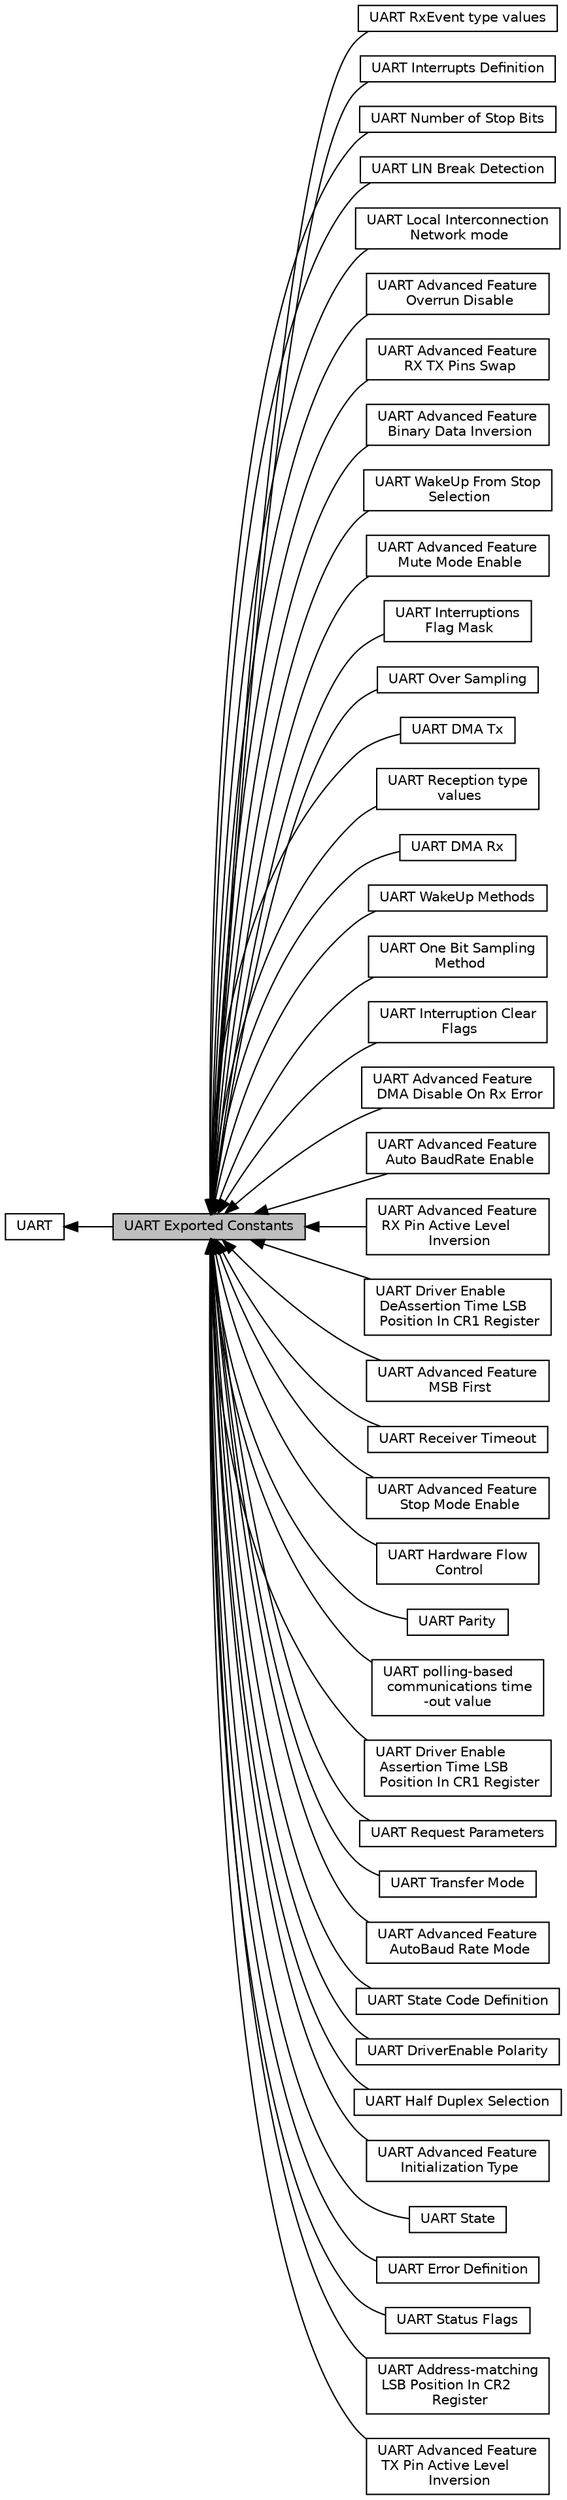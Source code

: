 digraph "UART Exported Constants"
{
  edge [fontname="Helvetica",fontsize="10",labelfontname="Helvetica",labelfontsize="10"];
  node [fontname="Helvetica",fontsize="10",shape=box];
  rankdir=LR;
  Node43 [label="UART RxEvent type values",height=0.2,width=0.4,color="black", fillcolor="white", style="filled",URL="$group___u_a_r_t___rx_event___type___values.html",tooltip=" "];
  Node40 [label="UART Interrupts Definition",height=0.2,width=0.4,color="black", fillcolor="white", style="filled",URL="$group___u_a_r_t___interrupt__definition.html",tooltip="Elements values convention: 000ZZZZZ0XXYYYYYb."];
  Node5 [label="UART Number of Stop Bits",height=0.2,width=0.4,color="black", fillcolor="white", style="filled",URL="$group___u_a_r_t___stop___bits.html",tooltip=" "];
  Node15 [label="UART LIN Break Detection",height=0.2,width=0.4,color="black", fillcolor="white", style="filled",URL="$group___u_a_r_t___l_i_n___break___detection.html",tooltip=" "];
  Node14 [label="UART Local Interconnection\l Network mode",height=0.2,width=0.4,color="black", fillcolor="white", style="filled",URL="$group___u_a_r_t___l_i_n.html",tooltip=" "];
  Node26 [label="UART Advanced Feature\l Overrun Disable",height=0.2,width=0.4,color="black", fillcolor="white", style="filled",URL="$group___u_a_r_t___overrun___disable.html",tooltip=" "];
  Node25 [label="UART Advanced Feature\l RX TX Pins Swap",height=0.2,width=0.4,color="black", fillcolor="white", style="filled",URL="$group___u_a_r_t___rx___tx___swap.html",tooltip=" "];
  Node24 [label="UART Advanced Feature\l Binary Data Inversion",height=0.2,width=0.4,color="black", fillcolor="white", style="filled",URL="$group___u_a_r_t___data___inv.html",tooltip=" "];
  Node33 [label="UART WakeUp From Stop\l Selection",height=0.2,width=0.4,color="black", fillcolor="white", style="filled",URL="$group___u_a_r_t___wake_up__from___stop___selection.html",tooltip=" "];
  Node31 [label="UART Advanced Feature\l Mute Mode Enable",height=0.2,width=0.4,color="black", fillcolor="white", style="filled",URL="$group___u_a_r_t___mute___mode.html",tooltip=" "];
  Node37 [label="UART Interruptions\l Flag Mask",height=0.2,width=0.4,color="black", fillcolor="white", style="filled",URL="$group___u_a_r_t___interruption___mask.html",tooltip=" "];
  Node10 [label="UART Over Sampling",height=0.2,width=0.4,color="black", fillcolor="white", style="filled",URL="$group___u_a_r_t___over___sampling.html",tooltip=" "];
  Node16 [label="UART DMA Tx",height=0.2,width=0.4,color="black", fillcolor="white", style="filled",URL="$group___u_a_r_t___d_m_a___tx.html",tooltip=" "];
  Node42 [label="UART Reception type\l values",height=0.2,width=0.4,color="black", fillcolor="white", style="filled",URL="$group___u_a_r_t___reception___type___values.html",tooltip=" "];
  Node17 [label="UART DMA Rx",height=0.2,width=0.4,color="black", fillcolor="white", style="filled",URL="$group___u_a_r_t___d_m_a___rx.html",tooltip=" "];
  Node19 [label="UART WakeUp Methods",height=0.2,width=0.4,color="black", fillcolor="white", style="filled",URL="$group___u_a_r_t___wake_up___methods.html",tooltip=" "];
  Node11 [label="UART One Bit Sampling\l Method",height=0.2,width=0.4,color="black", fillcolor="white", style="filled",URL="$group___u_a_r_t___one_bit___sampling.html",tooltip=" "];
  Node41 [label="UART Interruption Clear\l Flags",height=0.2,width=0.4,color="black", fillcolor="white", style="filled",URL="$group___u_a_r_t___i_t___c_l_e_a_r___flags.html",tooltip=" "];
  Node28 [label="UART Advanced Feature\l DMA Disable On Rx Error",height=0.2,width=0.4,color="black", fillcolor="white", style="filled",URL="$group___u_a_r_t___d_m_a___disable__on___rx___error.html",tooltip=" "];
  Node27 [label="UART Advanced Feature\l Auto BaudRate Enable",height=0.2,width=0.4,color="black", fillcolor="white", style="filled",URL="$group___u_a_r_t___auto_baud_rate___enable.html",tooltip=" "];
  Node23 [label="UART Advanced Feature\l RX Pin Active Level\l Inversion",height=0.2,width=0.4,color="black", fillcolor="white", style="filled",URL="$group___u_a_r_t___rx___inv.html",tooltip=" "];
  Node36 [label="UART Driver Enable\l DeAssertion Time LSB\l Position In CR1 Register",height=0.2,width=0.4,color="black", fillcolor="white", style="filled",URL="$group___u_a_r_t___c_r1___d_e_d_t___a_d_d_r_e_s_s___l_s_b___p_o_s.html",tooltip=" "];
  Node29 [label="UART Advanced Feature\l MSB First",height=0.2,width=0.4,color="black", fillcolor="white", style="filled",URL="$group___u_a_r_t___m_s_b___first.html",tooltip=" "];
  Node13 [label="UART Receiver Timeout",height=0.2,width=0.4,color="black", fillcolor="white", style="filled",URL="$group___u_a_r_t___receiver___timeout.html",tooltip=" "];
  Node30 [label="UART Advanced Feature\l Stop Mode Enable",height=0.2,width=0.4,color="black", fillcolor="white", style="filled",URL="$group___u_a_r_t___stop___mode___enable.html",tooltip=" "];
  Node7 [label="UART Hardware Flow\l Control",height=0.2,width=0.4,color="black", fillcolor="white", style="filled",URL="$group___u_a_r_t___hardware___flow___control.html",tooltip=" "];
  Node6 [label="UART Parity",height=0.2,width=0.4,color="black", fillcolor="white", style="filled",URL="$group___u_a_r_t___parity.html",tooltip=" "];
  Node38 [label="UART polling-based\l communications time\l-out value",height=0.2,width=0.4,color="black", fillcolor="white", style="filled",URL="$group___u_a_r_t___time_out___value.html",tooltip=" "];
  Node35 [label="UART Driver Enable\l Assertion Time LSB\l Position In CR1 Register",height=0.2,width=0.4,color="black", fillcolor="white", style="filled",URL="$group___u_a_r_t___c_r1___d_e_a_t___a_d_d_r_e_s_s___l_s_b___p_o_s.html",tooltip=" "];
  Node20 [label="UART Request Parameters",height=0.2,width=0.4,color="black", fillcolor="white", style="filled",URL="$group___u_a_r_t___request___parameters.html",tooltip=" "];
  Node8 [label="UART Transfer Mode",height=0.2,width=0.4,color="black", fillcolor="white", style="filled",URL="$group___u_a_r_t___mode.html",tooltip=" "];
  Node12 [label="UART Advanced Feature\l AutoBaud Rate Mode",height=0.2,width=0.4,color="black", fillcolor="white", style="filled",URL="$group___u_a_r_t___auto_baud___rate___mode.html",tooltip=" "];
  Node3 [label="UART State Code Definition",height=0.2,width=0.4,color="black", fillcolor="white", style="filled",URL="$group___u_a_r_t___state___definition.html",tooltip=" "];
  Node34 [label="UART DriverEnable Polarity",height=0.2,width=0.4,color="black", fillcolor="white", style="filled",URL="$group___u_a_r_t___driver_enable___polarity.html",tooltip=" "];
  Node18 [label="UART Half Duplex Selection",height=0.2,width=0.4,color="black", fillcolor="white", style="filled",URL="$group___u_a_r_t___half___duplex___selection.html",tooltip=" "];
  Node21 [label="UART Advanced Feature\l Initialization Type",height=0.2,width=0.4,color="black", fillcolor="white", style="filled",URL="$group___u_a_r_t___advanced___features___initialization___type.html",tooltip=" "];
  Node9 [label="UART State",height=0.2,width=0.4,color="black", fillcolor="white", style="filled",URL="$group___u_a_r_t___state.html",tooltip=" "];
  Node4 [label="UART Error Definition",height=0.2,width=0.4,color="black", fillcolor="white", style="filled",URL="$group___u_a_r_t___error___definition.html",tooltip=" "];
  Node39 [label="UART Status Flags",height=0.2,width=0.4,color="black", fillcolor="white", style="filled",URL="$group___u_a_r_t___flags.html",tooltip="Elements values convention: 0xXXXX."];
  Node2 [label="UART",height=0.2,width=0.4,color="black", fillcolor="white", style="filled",URL="$group___u_a_r_t.html",tooltip="HAL UART module driver."];
  Node1 [label="UART Exported Constants",height=0.2,width=0.4,color="black", fillcolor="grey75", style="filled", fontcolor="black",tooltip=" "];
  Node32 [label="UART Address-matching\l LSB Position In CR2\l Register",height=0.2,width=0.4,color="black", fillcolor="white", style="filled",URL="$group___u_a_r_t___c_r2___a_d_d_r_e_s_s___l_s_b___p_o_s.html",tooltip=" "];
  Node22 [label="UART Advanced Feature\l TX Pin Active Level\l Inversion",height=0.2,width=0.4,color="black", fillcolor="white", style="filled",URL="$group___u_a_r_t___tx___inv.html",tooltip=" "];
  Node2->Node1 [shape=plaintext, dir="back", style="solid"];
  Node1->Node3 [shape=plaintext, dir="back", style="solid"];
  Node1->Node4 [shape=plaintext, dir="back", style="solid"];
  Node1->Node5 [shape=plaintext, dir="back", style="solid"];
  Node1->Node6 [shape=plaintext, dir="back", style="solid"];
  Node1->Node7 [shape=plaintext, dir="back", style="solid"];
  Node1->Node8 [shape=plaintext, dir="back", style="solid"];
  Node1->Node9 [shape=plaintext, dir="back", style="solid"];
  Node1->Node10 [shape=plaintext, dir="back", style="solid"];
  Node1->Node11 [shape=plaintext, dir="back", style="solid"];
  Node1->Node12 [shape=plaintext, dir="back", style="solid"];
  Node1->Node13 [shape=plaintext, dir="back", style="solid"];
  Node1->Node14 [shape=plaintext, dir="back", style="solid"];
  Node1->Node15 [shape=plaintext, dir="back", style="solid"];
  Node1->Node16 [shape=plaintext, dir="back", style="solid"];
  Node1->Node17 [shape=plaintext, dir="back", style="solid"];
  Node1->Node18 [shape=plaintext, dir="back", style="solid"];
  Node1->Node19 [shape=plaintext, dir="back", style="solid"];
  Node1->Node20 [shape=plaintext, dir="back", style="solid"];
  Node1->Node21 [shape=plaintext, dir="back", style="solid"];
  Node1->Node22 [shape=plaintext, dir="back", style="solid"];
  Node1->Node23 [shape=plaintext, dir="back", style="solid"];
  Node1->Node24 [shape=plaintext, dir="back", style="solid"];
  Node1->Node25 [shape=plaintext, dir="back", style="solid"];
  Node1->Node26 [shape=plaintext, dir="back", style="solid"];
  Node1->Node27 [shape=plaintext, dir="back", style="solid"];
  Node1->Node28 [shape=plaintext, dir="back", style="solid"];
  Node1->Node29 [shape=plaintext, dir="back", style="solid"];
  Node1->Node30 [shape=plaintext, dir="back", style="solid"];
  Node1->Node31 [shape=plaintext, dir="back", style="solid"];
  Node1->Node32 [shape=plaintext, dir="back", style="solid"];
  Node1->Node33 [shape=plaintext, dir="back", style="solid"];
  Node1->Node34 [shape=plaintext, dir="back", style="solid"];
  Node1->Node35 [shape=plaintext, dir="back", style="solid"];
  Node1->Node36 [shape=plaintext, dir="back", style="solid"];
  Node1->Node37 [shape=plaintext, dir="back", style="solid"];
  Node1->Node38 [shape=plaintext, dir="back", style="solid"];
  Node1->Node39 [shape=plaintext, dir="back", style="solid"];
  Node1->Node40 [shape=plaintext, dir="back", style="solid"];
  Node1->Node41 [shape=plaintext, dir="back", style="solid"];
  Node1->Node42 [shape=plaintext, dir="back", style="solid"];
  Node1->Node43 [shape=plaintext, dir="back", style="solid"];
}
